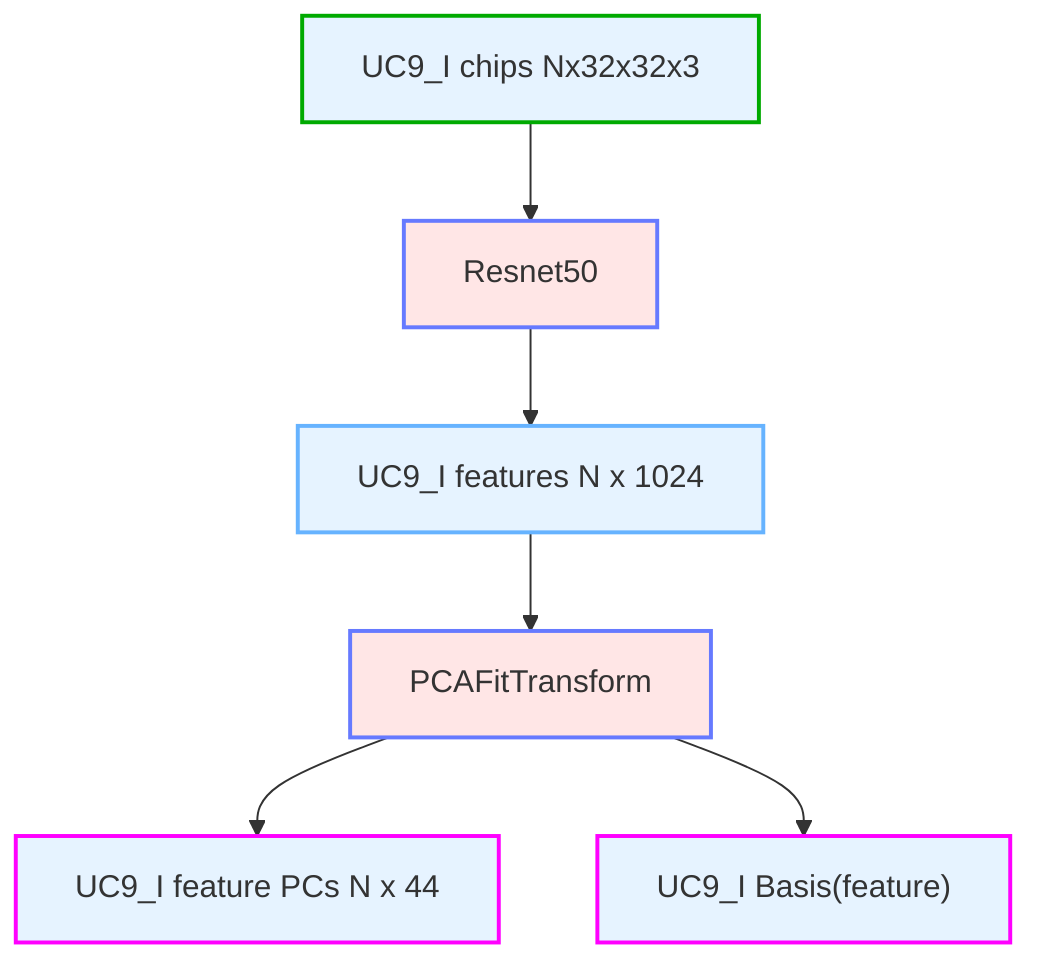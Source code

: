 %%{init: {'themeVariables': {'nodeTextColor':'#000'}}}%%
flowchart TD
    classDef data fill:#e6f3ff,stroke:#66b3ff,stroke-width:2px
    classDef op fill:#ffe6e6,stroke:#667aff,stroke-width:2px,shape:round-rect
    classDef inputData fill:#e6f3ff,stroke:#00AA00,stroke-width:2px
    classDef outputData fill:#e6f3ff,stroke:#FF00FF,stroke-width:2px
    classDef outputMetric fill:#e6f3ff,stroke:#FFFF00,stroke-width:2px

    data2["UC9_I chips Nx32x32x3"]:::inputData
    data2 --> op2["Resnet50"]:::op
    op2 --> data3["UC9_I features N x 1024"]:::data
    data3 --> op3["PCAFitTransform"]:::op
    op3 --> data4["UC9_I feature PCs N x 44"]:::outputData
    op3 --> data5["UC9_I Basis(feature)"]:::outputData